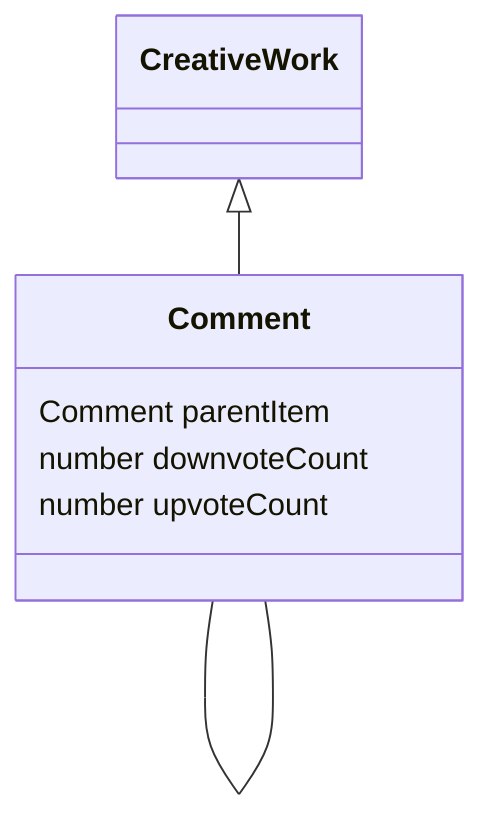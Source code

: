 classDiagram
  Comment -- Comment


CreativeWork <|-- Comment
class Comment {

  Comment parentItem
  number downvoteCount
  number upvoteCount

}